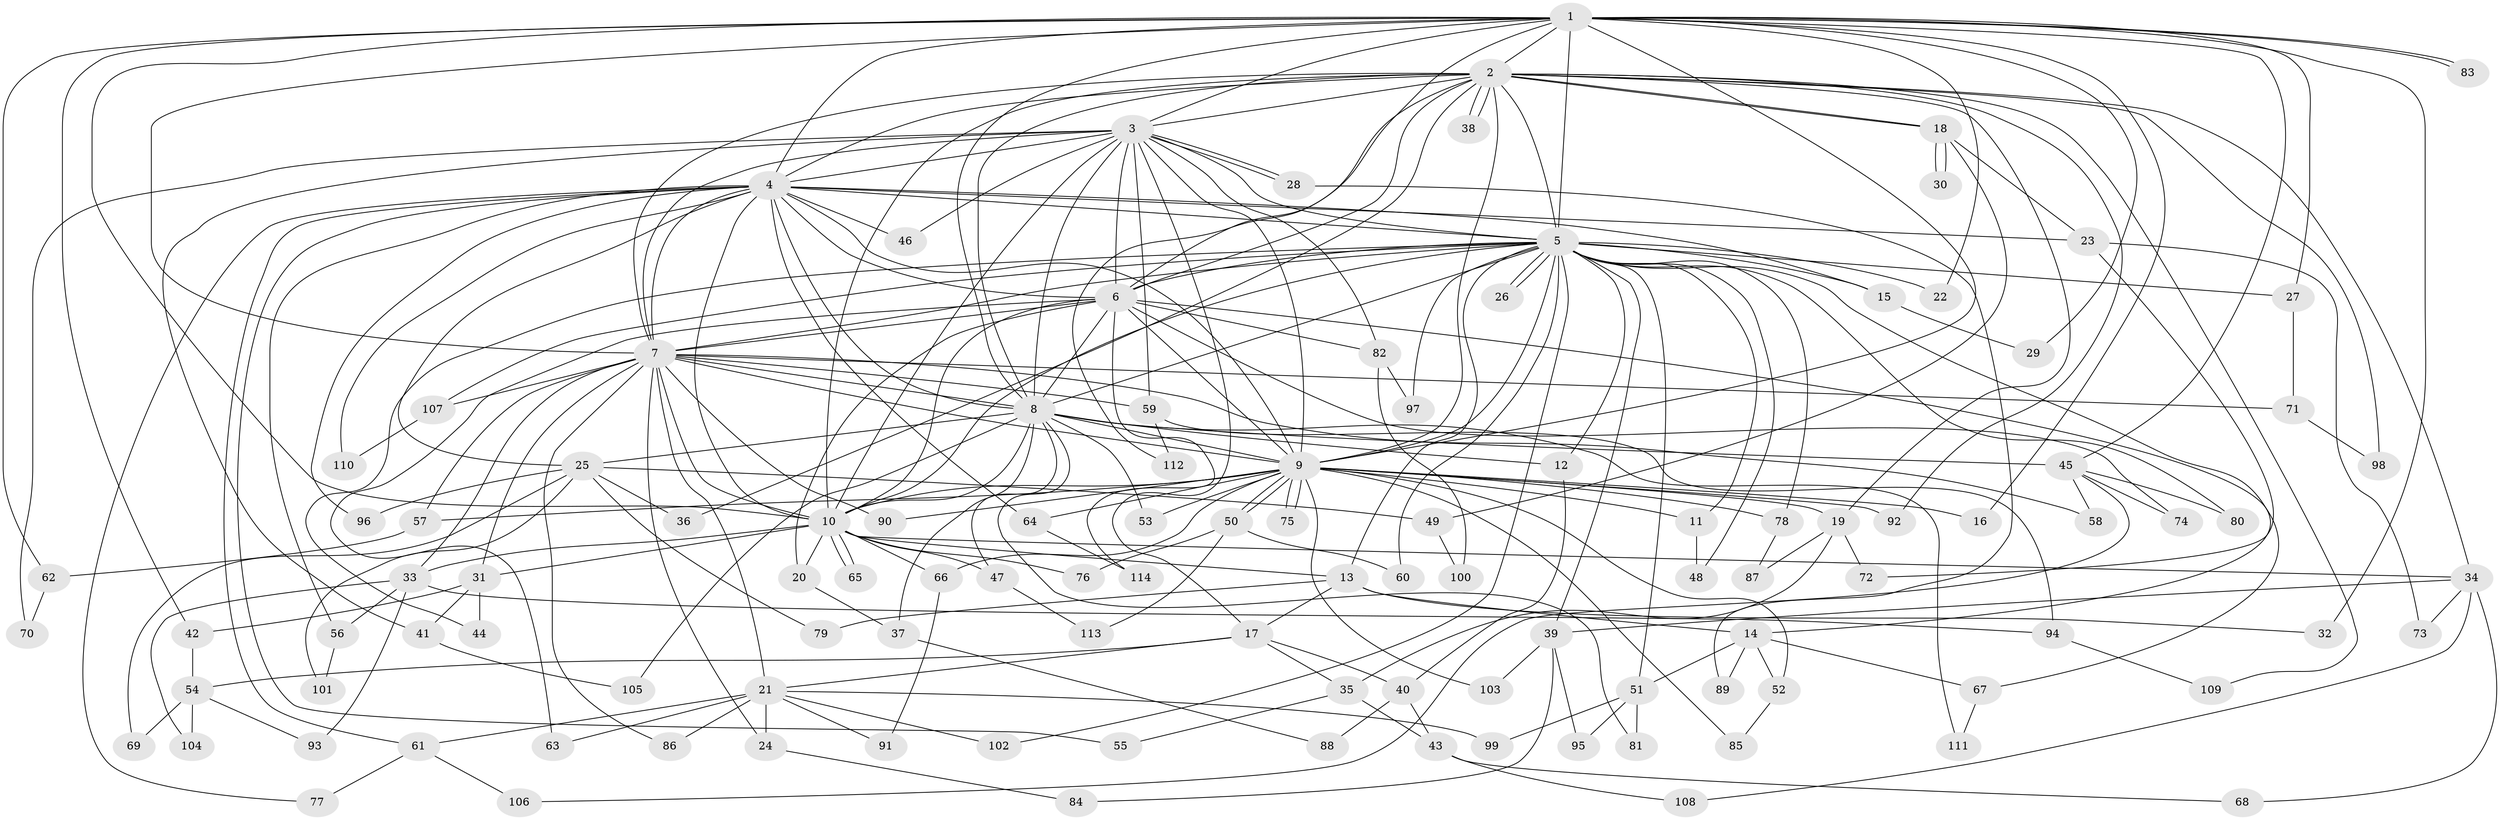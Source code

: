 // Generated by graph-tools (version 1.1) at 2025/01/03/09/25 03:01:17]
// undirected, 114 vertices, 253 edges
graph export_dot {
graph [start="1"]
  node [color=gray90,style=filled];
  1;
  2;
  3;
  4;
  5;
  6;
  7;
  8;
  9;
  10;
  11;
  12;
  13;
  14;
  15;
  16;
  17;
  18;
  19;
  20;
  21;
  22;
  23;
  24;
  25;
  26;
  27;
  28;
  29;
  30;
  31;
  32;
  33;
  34;
  35;
  36;
  37;
  38;
  39;
  40;
  41;
  42;
  43;
  44;
  45;
  46;
  47;
  48;
  49;
  50;
  51;
  52;
  53;
  54;
  55;
  56;
  57;
  58;
  59;
  60;
  61;
  62;
  63;
  64;
  65;
  66;
  67;
  68;
  69;
  70;
  71;
  72;
  73;
  74;
  75;
  76;
  77;
  78;
  79;
  80;
  81;
  82;
  83;
  84;
  85;
  86;
  87;
  88;
  89;
  90;
  91;
  92;
  93;
  94;
  95;
  96;
  97;
  98;
  99;
  100;
  101;
  102;
  103;
  104;
  105;
  106;
  107;
  108;
  109;
  110;
  111;
  112;
  113;
  114;
  1 -- 2;
  1 -- 3;
  1 -- 4;
  1 -- 5;
  1 -- 6;
  1 -- 7;
  1 -- 8;
  1 -- 9;
  1 -- 10;
  1 -- 16;
  1 -- 22;
  1 -- 27;
  1 -- 29;
  1 -- 32;
  1 -- 42;
  1 -- 45;
  1 -- 62;
  1 -- 83;
  1 -- 83;
  2 -- 3;
  2 -- 4;
  2 -- 5;
  2 -- 6;
  2 -- 7;
  2 -- 8;
  2 -- 9;
  2 -- 10;
  2 -- 18;
  2 -- 18;
  2 -- 19;
  2 -- 34;
  2 -- 36;
  2 -- 38;
  2 -- 38;
  2 -- 92;
  2 -- 98;
  2 -- 109;
  2 -- 112;
  3 -- 4;
  3 -- 5;
  3 -- 6;
  3 -- 7;
  3 -- 8;
  3 -- 9;
  3 -- 10;
  3 -- 17;
  3 -- 28;
  3 -- 28;
  3 -- 41;
  3 -- 46;
  3 -- 59;
  3 -- 70;
  3 -- 82;
  4 -- 5;
  4 -- 6;
  4 -- 7;
  4 -- 8;
  4 -- 9;
  4 -- 10;
  4 -- 15;
  4 -- 23;
  4 -- 25;
  4 -- 46;
  4 -- 55;
  4 -- 56;
  4 -- 61;
  4 -- 64;
  4 -- 77;
  4 -- 96;
  4 -- 110;
  5 -- 6;
  5 -- 7;
  5 -- 8;
  5 -- 9;
  5 -- 10;
  5 -- 11;
  5 -- 12;
  5 -- 13;
  5 -- 14;
  5 -- 15;
  5 -- 22;
  5 -- 26;
  5 -- 26;
  5 -- 27;
  5 -- 39;
  5 -- 44;
  5 -- 48;
  5 -- 51;
  5 -- 60;
  5 -- 78;
  5 -- 80;
  5 -- 97;
  5 -- 102;
  5 -- 107;
  6 -- 7;
  6 -- 8;
  6 -- 9;
  6 -- 10;
  6 -- 20;
  6 -- 63;
  6 -- 67;
  6 -- 74;
  6 -- 82;
  6 -- 114;
  7 -- 8;
  7 -- 9;
  7 -- 10;
  7 -- 21;
  7 -- 24;
  7 -- 31;
  7 -- 33;
  7 -- 57;
  7 -- 58;
  7 -- 59;
  7 -- 71;
  7 -- 86;
  7 -- 90;
  7 -- 107;
  8 -- 9;
  8 -- 10;
  8 -- 12;
  8 -- 25;
  8 -- 37;
  8 -- 45;
  8 -- 47;
  8 -- 53;
  8 -- 81;
  8 -- 105;
  8 -- 111;
  9 -- 10;
  9 -- 11;
  9 -- 16;
  9 -- 19;
  9 -- 50;
  9 -- 50;
  9 -- 52;
  9 -- 53;
  9 -- 57;
  9 -- 64;
  9 -- 66;
  9 -- 75;
  9 -- 75;
  9 -- 78;
  9 -- 85;
  9 -- 90;
  9 -- 92;
  9 -- 103;
  10 -- 13;
  10 -- 20;
  10 -- 31;
  10 -- 33;
  10 -- 34;
  10 -- 47;
  10 -- 65;
  10 -- 65;
  10 -- 66;
  10 -- 76;
  11 -- 48;
  12 -- 40;
  13 -- 14;
  13 -- 17;
  13 -- 32;
  13 -- 79;
  14 -- 51;
  14 -- 52;
  14 -- 67;
  14 -- 89;
  15 -- 29;
  17 -- 21;
  17 -- 35;
  17 -- 40;
  17 -- 54;
  18 -- 23;
  18 -- 30;
  18 -- 30;
  18 -- 49;
  19 -- 35;
  19 -- 72;
  19 -- 87;
  20 -- 37;
  21 -- 24;
  21 -- 61;
  21 -- 63;
  21 -- 86;
  21 -- 91;
  21 -- 99;
  21 -- 102;
  23 -- 72;
  23 -- 73;
  24 -- 84;
  25 -- 36;
  25 -- 49;
  25 -- 69;
  25 -- 79;
  25 -- 96;
  25 -- 101;
  27 -- 71;
  28 -- 89;
  31 -- 41;
  31 -- 42;
  31 -- 44;
  33 -- 56;
  33 -- 93;
  33 -- 94;
  33 -- 104;
  34 -- 39;
  34 -- 68;
  34 -- 73;
  34 -- 108;
  35 -- 43;
  35 -- 55;
  37 -- 88;
  39 -- 84;
  39 -- 95;
  39 -- 103;
  40 -- 43;
  40 -- 88;
  41 -- 105;
  42 -- 54;
  43 -- 68;
  43 -- 108;
  45 -- 58;
  45 -- 74;
  45 -- 80;
  45 -- 106;
  47 -- 113;
  49 -- 100;
  50 -- 60;
  50 -- 76;
  50 -- 113;
  51 -- 81;
  51 -- 95;
  51 -- 99;
  52 -- 85;
  54 -- 69;
  54 -- 93;
  54 -- 104;
  56 -- 101;
  57 -- 62;
  59 -- 94;
  59 -- 112;
  61 -- 77;
  61 -- 106;
  62 -- 70;
  64 -- 114;
  66 -- 91;
  67 -- 111;
  71 -- 98;
  78 -- 87;
  82 -- 97;
  82 -- 100;
  94 -- 109;
  107 -- 110;
}
